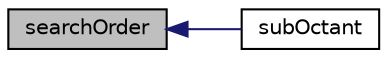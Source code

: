 digraph "searchOrder"
{
  bgcolor="transparent";
  edge [fontname="Helvetica",fontsize="10",labelfontname="Helvetica",labelfontsize="10"];
  node [fontname="Helvetica",fontsize="10",shape=record];
  rankdir="LR";
  Node187 [label="searchOrder",height=0.2,width=0.4,color="black", fillcolor="grey75", style="filled", fontcolor="black"];
  Node187 -> Node188 [dir="back",color="midnightblue",fontsize="10",style="solid",fontname="Helvetica"];
  Node188 [label="subOctant",height=0.2,width=0.4,color="black",URL="$a28773.html#a1d75c77cc63bc662cbb3b38b7859707e",tooltip="Returns octant number given intersection and midpoint. "];
}

